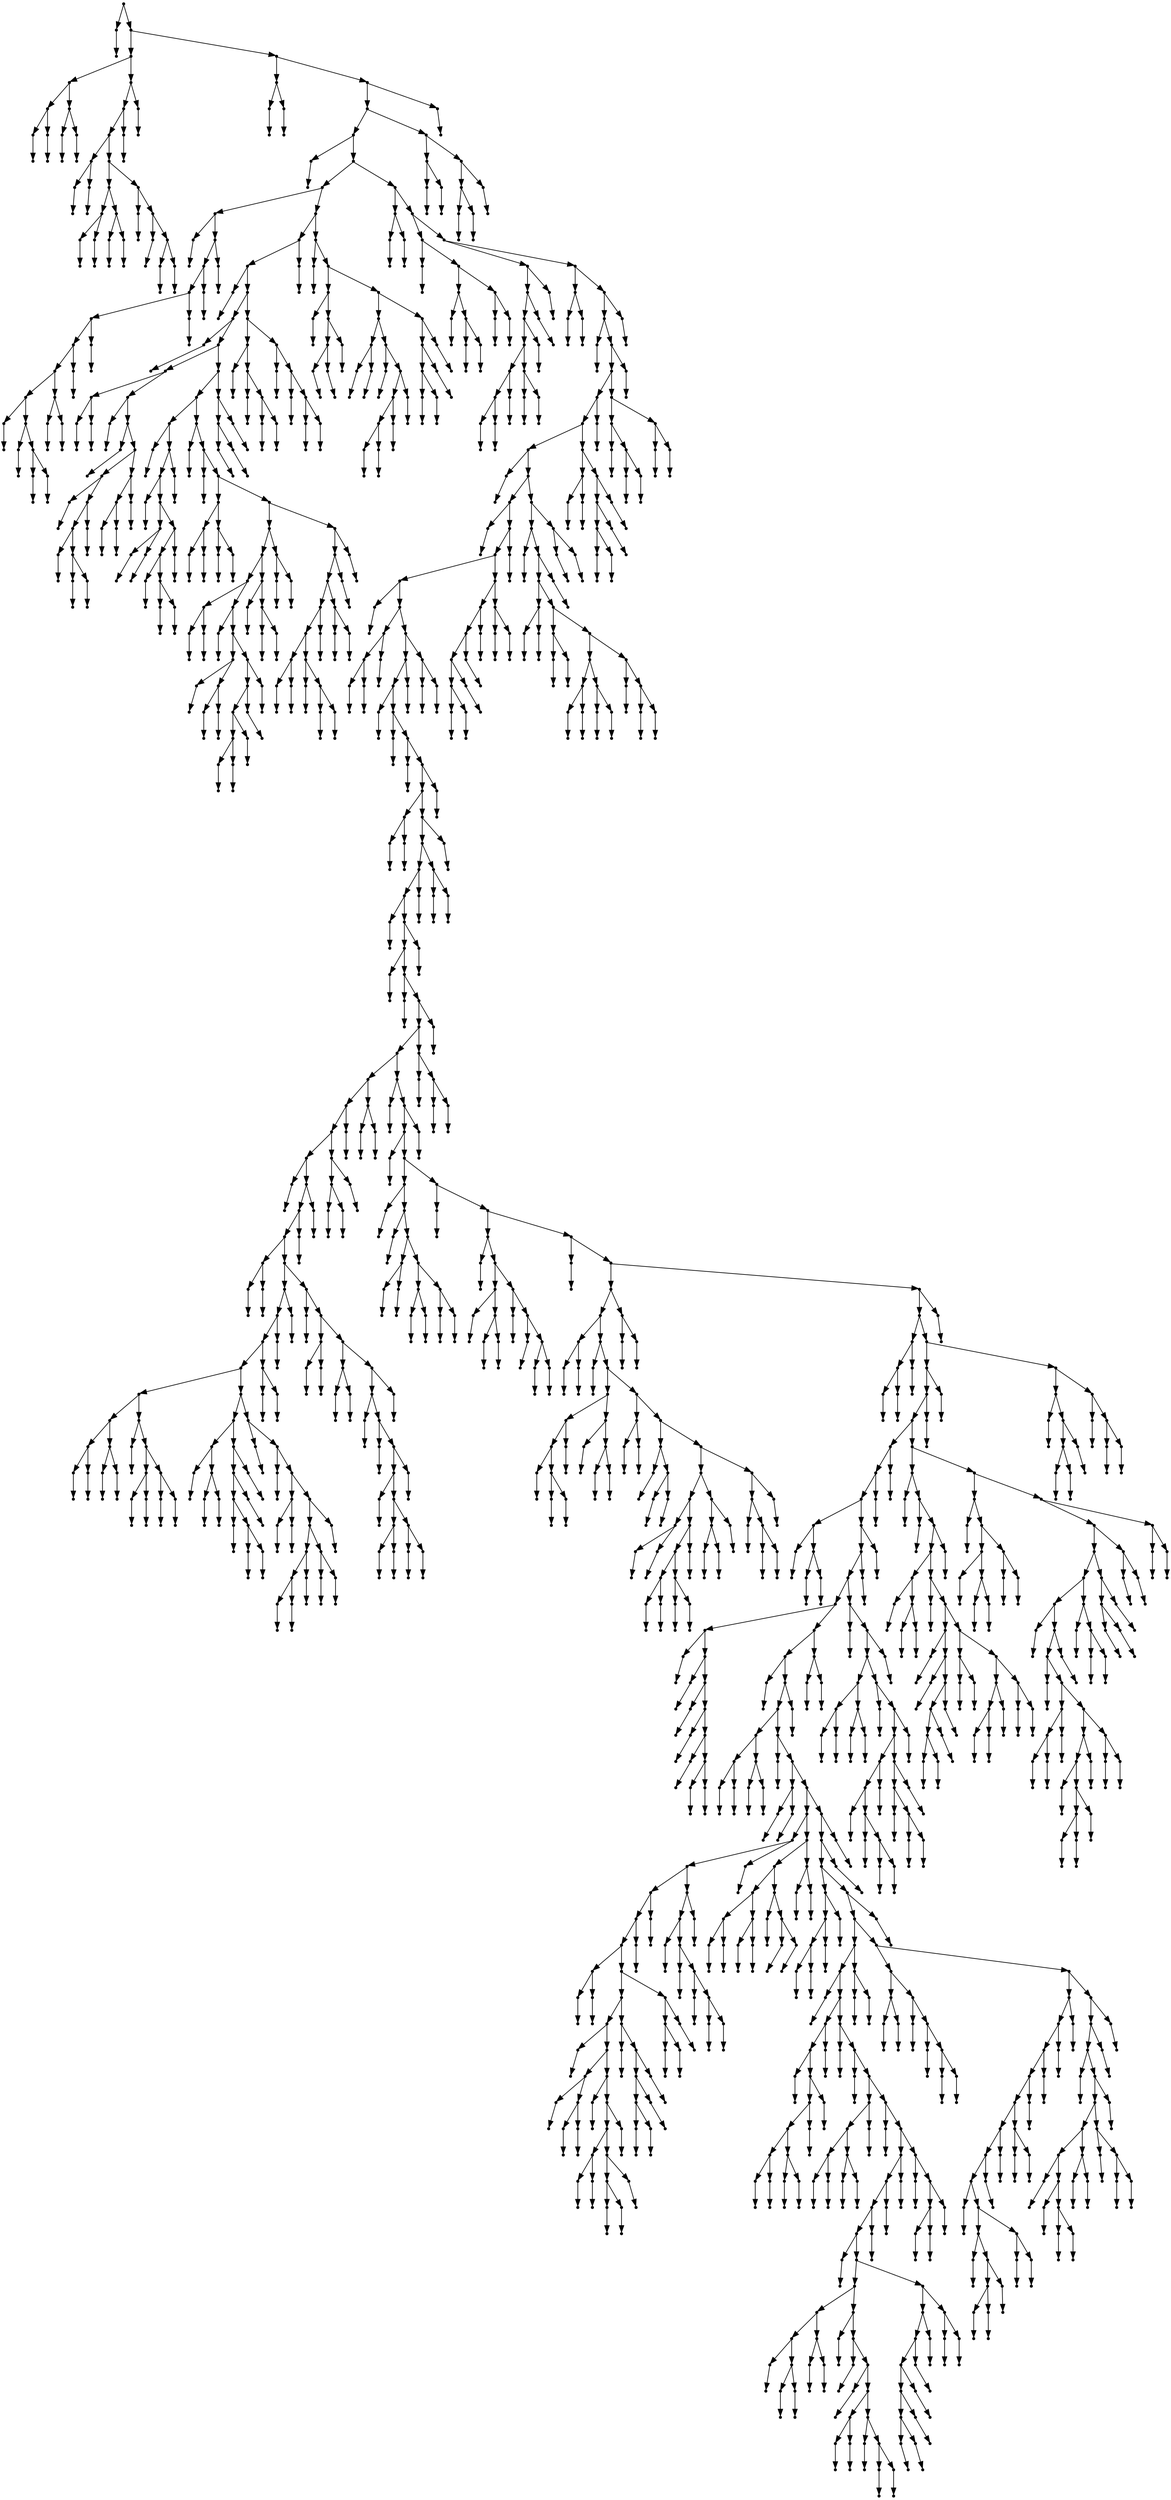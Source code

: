 digraph {
  1630 [shape=point];
  1 [shape=point];
  0 [shape=point];
  1629 [shape=point];
  48 [shape=point];
  12 [shape=point];
  6 [shape=point];
  3 [shape=point];
  2 [shape=point];
  5 [shape=point];
  4 [shape=point];
  11 [shape=point];
  8 [shape=point];
  7 [shape=point];
  10 [shape=point];
  9 [shape=point];
  47 [shape=point];
  44 [shape=point];
  41 [shape=point];
  17 [shape=point];
  14 [shape=point];
  13 [shape=point];
  16 [shape=point];
  15 [shape=point];
  40 [shape=point];
  28 [shape=point];
  22 [shape=point];
  19 [shape=point];
  18 [shape=point];
  21 [shape=point];
  20 [shape=point];
  27 [shape=point];
  24 [shape=point];
  23 [shape=point];
  26 [shape=point];
  25 [shape=point];
  39 [shape=point];
  30 [shape=point];
  29 [shape=point];
  38 [shape=point];
  32 [shape=point];
  31 [shape=point];
  37 [shape=point];
  34 [shape=point];
  33 [shape=point];
  36 [shape=point];
  35 [shape=point];
  43 [shape=point];
  42 [shape=point];
  46 [shape=point];
  45 [shape=point];
  1628 [shape=point];
  53 [shape=point];
  50 [shape=point];
  49 [shape=point];
  52 [shape=point];
  51 [shape=point];
  1627 [shape=point];
  1624 [shape=point];
  1609 [shape=point];
  55 [shape=point];
  54 [shape=point];
  1608 [shape=point];
  339 [shape=point];
  90 [shape=point];
  57 [shape=point];
  56 [shape=point];
  89 [shape=point];
  86 [shape=point];
  83 [shape=point];
  80 [shape=point];
  77 [shape=point];
  74 [shape=point];
  68 [shape=point];
  59 [shape=point];
  58 [shape=point];
  67 [shape=point];
  61 [shape=point];
  60 [shape=point];
  66 [shape=point];
  63 [shape=point];
  62 [shape=point];
  65 [shape=point];
  64 [shape=point];
  73 [shape=point];
  70 [shape=point];
  69 [shape=point];
  72 [shape=point];
  71 [shape=point];
  76 [shape=point];
  75 [shape=point];
  79 [shape=point];
  78 [shape=point];
  82 [shape=point];
  81 [shape=point];
  85 [shape=point];
  84 [shape=point];
  88 [shape=point];
  87 [shape=point];
  338 [shape=point];
  290 [shape=point];
  287 [shape=point];
  92 [shape=point];
  91 [shape=point];
  286 [shape=point];
  262 [shape=point];
  94 [shape=point];
  93 [shape=point];
  261 [shape=point];
  129 [shape=point];
  99 [shape=point];
  96 [shape=point];
  95 [shape=point];
  98 [shape=point];
  97 [shape=point];
  128 [shape=point];
  101 [shape=point];
  100 [shape=point];
  127 [shape=point];
  103 [shape=point];
  102 [shape=point];
  126 [shape=point];
  117 [shape=point];
  105 [shape=point];
  104 [shape=point];
  116 [shape=point];
  113 [shape=point];
  107 [shape=point];
  106 [shape=point];
  112 [shape=point];
  109 [shape=point];
  108 [shape=point];
  111 [shape=point];
  110 [shape=point];
  115 [shape=point];
  114 [shape=point];
  125 [shape=point];
  122 [shape=point];
  119 [shape=point];
  118 [shape=point];
  121 [shape=point];
  120 [shape=point];
  124 [shape=point];
  123 [shape=point];
  260 [shape=point];
  251 [shape=point];
  155 [shape=point];
  131 [shape=point];
  130 [shape=point];
  154 [shape=point];
  151 [shape=point];
  133 [shape=point];
  132 [shape=point];
  150 [shape=point];
  138 [shape=point];
  135 [shape=point];
  134 [shape=point];
  137 [shape=point];
  136 [shape=point];
  149 [shape=point];
  146 [shape=point];
  140 [shape=point];
  139 [shape=point];
  145 [shape=point];
  142 [shape=point];
  141 [shape=point];
  144 [shape=point];
  143 [shape=point];
  148 [shape=point];
  147 [shape=point];
  153 [shape=point];
  152 [shape=point];
  250 [shape=point];
  157 [shape=point];
  156 [shape=point];
  249 [shape=point];
  159 [shape=point];
  158 [shape=point];
  248 [shape=point];
  170 [shape=point];
  164 [shape=point];
  161 [shape=point];
  160 [shape=point];
  163 [shape=point];
  162 [shape=point];
  169 [shape=point];
  166 [shape=point];
  165 [shape=point];
  168 [shape=point];
  167 [shape=point];
  247 [shape=point];
  217 [shape=point];
  211 [shape=point];
  202 [shape=point];
  175 [shape=point];
  172 [shape=point];
  171 [shape=point];
  174 [shape=point];
  173 [shape=point];
  201 [shape=point];
  177 [shape=point];
  176 [shape=point];
  200 [shape=point];
  185 [shape=point];
  179 [shape=point];
  178 [shape=point];
  184 [shape=point];
  181 [shape=point];
  180 [shape=point];
  183 [shape=point];
  182 [shape=point];
  199 [shape=point];
  196 [shape=point];
  193 [shape=point];
  190 [shape=point];
  187 [shape=point];
  186 [shape=point];
  189 [shape=point];
  188 [shape=point];
  192 [shape=point];
  191 [shape=point];
  195 [shape=point];
  194 [shape=point];
  198 [shape=point];
  197 [shape=point];
  210 [shape=point];
  204 [shape=point];
  203 [shape=point];
  209 [shape=point];
  206 [shape=point];
  205 [shape=point];
  208 [shape=point];
  207 [shape=point];
  216 [shape=point];
  213 [shape=point];
  212 [shape=point];
  215 [shape=point];
  214 [shape=point];
  246 [shape=point];
  243 [shape=point];
  240 [shape=point];
  234 [shape=point];
  231 [shape=point];
  222 [shape=point];
  219 [shape=point];
  218 [shape=point];
  221 [shape=point];
  220 [shape=point];
  230 [shape=point];
  224 [shape=point];
  223 [shape=point];
  229 [shape=point];
  226 [shape=point];
  225 [shape=point];
  228 [shape=point];
  227 [shape=point];
  233 [shape=point];
  232 [shape=point];
  239 [shape=point];
  236 [shape=point];
  235 [shape=point];
  238 [shape=point];
  237 [shape=point];
  242 [shape=point];
  241 [shape=point];
  245 [shape=point];
  244 [shape=point];
  259 [shape=point];
  256 [shape=point];
  253 [shape=point];
  252 [shape=point];
  255 [shape=point];
  254 [shape=point];
  258 [shape=point];
  257 [shape=point];
  285 [shape=point];
  273 [shape=point];
  264 [shape=point];
  263 [shape=point];
  272 [shape=point];
  266 [shape=point];
  265 [shape=point];
  271 [shape=point];
  268 [shape=point];
  267 [shape=point];
  270 [shape=point];
  269 [shape=point];
  284 [shape=point];
  275 [shape=point];
  274 [shape=point];
  283 [shape=point];
  277 [shape=point];
  276 [shape=point];
  282 [shape=point];
  279 [shape=point];
  278 [shape=point];
  281 [shape=point];
  280 [shape=point];
  289 [shape=point];
  288 [shape=point];
  337 [shape=point];
  292 [shape=point];
  291 [shape=point];
  336 [shape=point];
  303 [shape=point];
  294 [shape=point];
  293 [shape=point];
  302 [shape=point];
  299 [shape=point];
  296 [shape=point];
  295 [shape=point];
  298 [shape=point];
  297 [shape=point];
  301 [shape=point];
  300 [shape=point];
  335 [shape=point];
  323 [shape=point];
  308 [shape=point];
  305 [shape=point];
  304 [shape=point];
  307 [shape=point];
  306 [shape=point];
  322 [shape=point];
  310 [shape=point];
  309 [shape=point];
  321 [shape=point];
  318 [shape=point];
  315 [shape=point];
  312 [shape=point];
  311 [shape=point];
  314 [shape=point];
  313 [shape=point];
  317 [shape=point];
  316 [shape=point];
  320 [shape=point];
  319 [shape=point];
  334 [shape=point];
  331 [shape=point];
  328 [shape=point];
  325 [shape=point];
  324 [shape=point];
  327 [shape=point];
  326 [shape=point];
  330 [shape=point];
  329 [shape=point];
  333 [shape=point];
  332 [shape=point];
  1607 [shape=point];
  344 [shape=point];
  341 [shape=point];
  340 [shape=point];
  343 [shape=point];
  342 [shape=point];
  1606 [shape=point];
  361 [shape=point];
  346 [shape=point];
  345 [shape=point];
  360 [shape=point];
  354 [shape=point];
  348 [shape=point];
  347 [shape=point];
  353 [shape=point];
  350 [shape=point];
  349 [shape=point];
  352 [shape=point];
  351 [shape=point];
  359 [shape=point];
  356 [shape=point];
  355 [shape=point];
  358 [shape=point];
  357 [shape=point];
  1605 [shape=point];
  384 [shape=point];
  381 [shape=point];
  378 [shape=point];
  375 [shape=point];
  369 [shape=point];
  366 [shape=point];
  363 [shape=point];
  362 [shape=point];
  365 [shape=point];
  364 [shape=point];
  368 [shape=point];
  367 [shape=point];
  374 [shape=point];
  371 [shape=point];
  370 [shape=point];
  373 [shape=point];
  372 [shape=point];
  377 [shape=point];
  376 [shape=point];
  380 [shape=point];
  379 [shape=point];
  383 [shape=point];
  382 [shape=point];
  1604 [shape=point];
  389 [shape=point];
  386 [shape=point];
  385 [shape=point];
  388 [shape=point];
  387 [shape=point];
  1603 [shape=point];
  1600 [shape=point];
  391 [shape=point];
  390 [shape=point];
  1599 [shape=point];
  1596 [shape=point];
  1581 [shape=point];
  1578 [shape=point];
  1560 [shape=point];
  393 [shape=point];
  392 [shape=point];
  1559 [shape=point];
  1514 [shape=point];
  395 [shape=point];
  394 [shape=point];
  1513 [shape=point];
  1510 [shape=point];
  1489 [shape=point];
  397 [shape=point];
  396 [shape=point];
  1488 [shape=point];
  405 [shape=point];
  402 [shape=point];
  399 [shape=point];
  398 [shape=point];
  401 [shape=point];
  400 [shape=point];
  404 [shape=point];
  403 [shape=point];
  1487 [shape=point];
  1481 [shape=point];
  1478 [shape=point];
  407 [shape=point];
  406 [shape=point];
  1477 [shape=point];
  409 [shape=point];
  408 [shape=point];
  1476 [shape=point];
  411 [shape=point];
  410 [shape=point];
  1475 [shape=point];
  1472 [shape=point];
  416 [shape=point];
  413 [shape=point];
  412 [shape=point];
  415 [shape=point];
  414 [shape=point];
  1471 [shape=point];
  1468 [shape=point];
  1462 [shape=point];
  1459 [shape=point];
  418 [shape=point];
  417 [shape=point];
  1458 [shape=point];
  1455 [shape=point];
  420 [shape=point];
  419 [shape=point];
  1454 [shape=point];
  422 [shape=point];
  421 [shape=point];
  1453 [shape=point];
  1450 [shape=point];
  1441 [shape=point];
  589 [shape=point];
  583 [shape=point];
  580 [shape=point];
  571 [shape=point];
  424 [shape=point];
  423 [shape=point];
  570 [shape=point];
  567 [shape=point];
  564 [shape=point];
  429 [shape=point];
  426 [shape=point];
  425 [shape=point];
  428 [shape=point];
  427 [shape=point];
  563 [shape=point];
  521 [shape=point];
  518 [shape=point];
  515 [shape=point];
  509 [shape=point];
  455 [shape=point];
  440 [shape=point];
  434 [shape=point];
  431 [shape=point];
  430 [shape=point];
  433 [shape=point];
  432 [shape=point];
  439 [shape=point];
  436 [shape=point];
  435 [shape=point];
  438 [shape=point];
  437 [shape=point];
  454 [shape=point];
  442 [shape=point];
  441 [shape=point];
  453 [shape=point];
  447 [shape=point];
  444 [shape=point];
  443 [shape=point];
  446 [shape=point];
  445 [shape=point];
  452 [shape=point];
  449 [shape=point];
  448 [shape=point];
  451 [shape=point];
  450 [shape=point];
  508 [shape=point];
  478 [shape=point];
  463 [shape=point];
  457 [shape=point];
  456 [shape=point];
  462 [shape=point];
  459 [shape=point];
  458 [shape=point];
  461 [shape=point];
  460 [shape=point];
  477 [shape=point];
  474 [shape=point];
  471 [shape=point];
  465 [shape=point];
  464 [shape=point];
  470 [shape=point];
  467 [shape=point];
  466 [shape=point];
  469 [shape=point];
  468 [shape=point];
  473 [shape=point];
  472 [shape=point];
  476 [shape=point];
  475 [shape=point];
  507 [shape=point];
  480 [shape=point];
  479 [shape=point];
  506 [shape=point];
  482 [shape=point];
  481 [shape=point];
  505 [shape=point];
  487 [shape=point];
  484 [shape=point];
  483 [shape=point];
  486 [shape=point];
  485 [shape=point];
  504 [shape=point];
  501 [shape=point];
  495 [shape=point];
  492 [shape=point];
  489 [shape=point];
  488 [shape=point];
  491 [shape=point];
  490 [shape=point];
  494 [shape=point];
  493 [shape=point];
  500 [shape=point];
  497 [shape=point];
  496 [shape=point];
  499 [shape=point];
  498 [shape=point];
  503 [shape=point];
  502 [shape=point];
  514 [shape=point];
  511 [shape=point];
  510 [shape=point];
  513 [shape=point];
  512 [shape=point];
  517 [shape=point];
  516 [shape=point];
  520 [shape=point];
  519 [shape=point];
  562 [shape=point];
  523 [shape=point];
  522 [shape=point];
  561 [shape=point];
  528 [shape=point];
  525 [shape=point];
  524 [shape=point];
  527 [shape=point];
  526 [shape=point];
  560 [shape=point];
  533 [shape=point];
  530 [shape=point];
  529 [shape=point];
  532 [shape=point];
  531 [shape=point];
  559 [shape=point];
  556 [shape=point];
  535 [shape=point];
  534 [shape=point];
  555 [shape=point];
  537 [shape=point];
  536 [shape=point];
  554 [shape=point];
  551 [shape=point];
  539 [shape=point];
  538 [shape=point];
  550 [shape=point];
  544 [shape=point];
  541 [shape=point];
  540 [shape=point];
  543 [shape=point];
  542 [shape=point];
  549 [shape=point];
  546 [shape=point];
  545 [shape=point];
  548 [shape=point];
  547 [shape=point];
  553 [shape=point];
  552 [shape=point];
  558 [shape=point];
  557 [shape=point];
  566 [shape=point];
  565 [shape=point];
  569 [shape=point];
  568 [shape=point];
  579 [shape=point];
  576 [shape=point];
  573 [shape=point];
  572 [shape=point];
  575 [shape=point];
  574 [shape=point];
  578 [shape=point];
  577 [shape=point];
  582 [shape=point];
  581 [shape=point];
  588 [shape=point];
  585 [shape=point];
  584 [shape=point];
  587 [shape=point];
  586 [shape=point];
  1440 [shape=point];
  591 [shape=point];
  590 [shape=point];
  1439 [shape=point];
  1436 [shape=point];
  593 [shape=point];
  592 [shape=point];
  1435 [shape=point];
  616 [shape=point];
  595 [shape=point];
  594 [shape=point];
  615 [shape=point];
  597 [shape=point];
  596 [shape=point];
  614 [shape=point];
  602 [shape=point];
  599 [shape=point];
  598 [shape=point];
  601 [shape=point];
  600 [shape=point];
  613 [shape=point];
  607 [shape=point];
  604 [shape=point];
  603 [shape=point];
  606 [shape=point];
  605 [shape=point];
  612 [shape=point];
  609 [shape=point];
  608 [shape=point];
  611 [shape=point];
  610 [shape=point];
  1434 [shape=point];
  618 [shape=point];
  617 [shape=point];
  1433 [shape=point];
  641 [shape=point];
  620 [shape=point];
  619 [shape=point];
  640 [shape=point];
  628 [shape=point];
  622 [shape=point];
  621 [shape=point];
  627 [shape=point];
  624 [shape=point];
  623 [shape=point];
  626 [shape=point];
  625 [shape=point];
  639 [shape=point];
  630 [shape=point];
  629 [shape=point];
  638 [shape=point];
  632 [shape=point];
  631 [shape=point];
  637 [shape=point];
  634 [shape=point];
  633 [shape=point];
  636 [shape=point];
  635 [shape=point];
  1432 [shape=point];
  643 [shape=point];
  642 [shape=point];
  1431 [shape=point];
  735 [shape=point];
  729 [shape=point];
  648 [shape=point];
  645 [shape=point];
  644 [shape=point];
  647 [shape=point];
  646 [shape=point];
  728 [shape=point];
  650 [shape=point];
  649 [shape=point];
  727 [shape=point];
  670 [shape=point];
  661 [shape=point];
  658 [shape=point];
  652 [shape=point];
  651 [shape=point];
  657 [shape=point];
  654 [shape=point];
  653 [shape=point];
  656 [shape=point];
  655 [shape=point];
  660 [shape=point];
  659 [shape=point];
  669 [shape=point];
  663 [shape=point];
  662 [shape=point];
  668 [shape=point];
  665 [shape=point];
  664 [shape=point];
  667 [shape=point];
  666 [shape=point];
  726 [shape=point];
  675 [shape=point];
  672 [shape=point];
  671 [shape=point];
  674 [shape=point];
  673 [shape=point];
  725 [shape=point];
  683 [shape=point];
  677 [shape=point];
  676 [shape=point];
  682 [shape=point];
  679 [shape=point];
  678 [shape=point];
  681 [shape=point];
  680 [shape=point];
  724 [shape=point];
  712 [shape=point];
  703 [shape=point];
  688 [shape=point];
  685 [shape=point];
  684 [shape=point];
  687 [shape=point];
  686 [shape=point];
  702 [shape=point];
  699 [shape=point];
  693 [shape=point];
  690 [shape=point];
  689 [shape=point];
  692 [shape=point];
  691 [shape=point];
  698 [shape=point];
  695 [shape=point];
  694 [shape=point];
  697 [shape=point];
  696 [shape=point];
  701 [shape=point];
  700 [shape=point];
  711 [shape=point];
  708 [shape=point];
  705 [shape=point];
  704 [shape=point];
  707 [shape=point];
  706 [shape=point];
  710 [shape=point];
  709 [shape=point];
  723 [shape=point];
  720 [shape=point];
  714 [shape=point];
  713 [shape=point];
  719 [shape=point];
  716 [shape=point];
  715 [shape=point];
  718 [shape=point];
  717 [shape=point];
  722 [shape=point];
  721 [shape=point];
  734 [shape=point];
  731 [shape=point];
  730 [shape=point];
  733 [shape=point];
  732 [shape=point];
  1430 [shape=point];
  1427 [shape=point];
  743 [shape=point];
  740 [shape=point];
  737 [shape=point];
  736 [shape=point];
  739 [shape=point];
  738 [shape=point];
  742 [shape=point];
  741 [shape=point];
  1426 [shape=point];
  1405 [shape=point];
  1402 [shape=point];
  1399 [shape=point];
  1252 [shape=point];
  1249 [shape=point];
  1246 [shape=point];
  751 [shape=point];
  745 [shape=point];
  744 [shape=point];
  750 [shape=point];
  747 [shape=point];
  746 [shape=point];
  749 [shape=point];
  748 [shape=point];
  1245 [shape=point];
  1242 [shape=point];
  1239 [shape=point];
  1188 [shape=point];
  771 [shape=point];
  753 [shape=point];
  752 [shape=point];
  770 [shape=point];
  755 [shape=point];
  754 [shape=point];
  769 [shape=point];
  757 [shape=point];
  756 [shape=point];
  768 [shape=point];
  759 [shape=point];
  758 [shape=point];
  767 [shape=point];
  761 [shape=point];
  760 [shape=point];
  766 [shape=point];
  763 [shape=point];
  762 [shape=point];
  765 [shape=point];
  764 [shape=point];
  1187 [shape=point];
  1181 [shape=point];
  773 [shape=point];
  772 [shape=point];
  1180 [shape=point];
  1177 [shape=point];
  784 [shape=point];
  778 [shape=point];
  775 [shape=point];
  774 [shape=point];
  777 [shape=point];
  776 [shape=point];
  783 [shape=point];
  780 [shape=point];
  779 [shape=point];
  782 [shape=point];
  781 [shape=point];
  1176 [shape=point];
  786 [shape=point];
  785 [shape=point];
  1175 [shape=point];
  791 [shape=point];
  788 [shape=point];
  787 [shape=point];
  790 [shape=point];
  789 [shape=point];
  1174 [shape=point];
  907 [shape=point];
  880 [shape=point];
  877 [shape=point];
  859 [shape=point];
  856 [shape=point];
  853 [shape=point];
  796 [shape=point];
  793 [shape=point];
  792 [shape=point];
  795 [shape=point];
  794 [shape=point];
  852 [shape=point];
  843 [shape=point];
  828 [shape=point];
  798 [shape=point];
  797 [shape=point];
  827 [shape=point];
  806 [shape=point];
  800 [shape=point];
  799 [shape=point];
  805 [shape=point];
  802 [shape=point];
  801 [shape=point];
  804 [shape=point];
  803 [shape=point];
  826 [shape=point];
  808 [shape=point];
  807 [shape=point];
  825 [shape=point];
  822 [shape=point];
  813 [shape=point];
  810 [shape=point];
  809 [shape=point];
  812 [shape=point];
  811 [shape=point];
  821 [shape=point];
  818 [shape=point];
  815 [shape=point];
  814 [shape=point];
  817 [shape=point];
  816 [shape=point];
  820 [shape=point];
  819 [shape=point];
  824 [shape=point];
  823 [shape=point];
  842 [shape=point];
  830 [shape=point];
  829 [shape=point];
  841 [shape=point];
  838 [shape=point];
  835 [shape=point];
  832 [shape=point];
  831 [shape=point];
  834 [shape=point];
  833 [shape=point];
  837 [shape=point];
  836 [shape=point];
  840 [shape=point];
  839 [shape=point];
  851 [shape=point];
  848 [shape=point];
  845 [shape=point];
  844 [shape=point];
  847 [shape=point];
  846 [shape=point];
  850 [shape=point];
  849 [shape=point];
  855 [shape=point];
  854 [shape=point];
  858 [shape=point];
  857 [shape=point];
  876 [shape=point];
  873 [shape=point];
  861 [shape=point];
  860 [shape=point];
  872 [shape=point];
  863 [shape=point];
  862 [shape=point];
  871 [shape=point];
  865 [shape=point];
  864 [shape=point];
  870 [shape=point];
  867 [shape=point];
  866 [shape=point];
  869 [shape=point];
  868 [shape=point];
  875 [shape=point];
  874 [shape=point];
  879 [shape=point];
  878 [shape=point];
  906 [shape=point];
  900 [shape=point];
  891 [shape=point];
  885 [shape=point];
  882 [shape=point];
  881 [shape=point];
  884 [shape=point];
  883 [shape=point];
  890 [shape=point];
  887 [shape=point];
  886 [shape=point];
  889 [shape=point];
  888 [shape=point];
  899 [shape=point];
  893 [shape=point];
  892 [shape=point];
  898 [shape=point];
  895 [shape=point];
  894 [shape=point];
  897 [shape=point];
  896 [shape=point];
  905 [shape=point];
  902 [shape=point];
  901 [shape=point];
  904 [shape=point];
  903 [shape=point];
  1173 [shape=point];
  1170 [shape=point];
  1167 [shape=point];
  918 [shape=point];
  915 [shape=point];
  912 [shape=point];
  909 [shape=point];
  908 [shape=point];
  911 [shape=point];
  910 [shape=point];
  914 [shape=point];
  913 [shape=point];
  917 [shape=point];
  916 [shape=point];
  1166 [shape=point];
  1163 [shape=point];
  1061 [shape=point];
  1055 [shape=point];
  920 [shape=point];
  919 [shape=point];
  1054 [shape=point];
  943 [shape=point];
  940 [shape=point];
  922 [shape=point];
  921 [shape=point];
  939 [shape=point];
  936 [shape=point];
  933 [shape=point];
  927 [shape=point];
  924 [shape=point];
  923 [shape=point];
  926 [shape=point];
  925 [shape=point];
  932 [shape=point];
  929 [shape=point];
  928 [shape=point];
  931 [shape=point];
  930 [shape=point];
  935 [shape=point];
  934 [shape=point];
  938 [shape=point];
  937 [shape=point];
  942 [shape=point];
  941 [shape=point];
  1053 [shape=point];
  945 [shape=point];
  944 [shape=point];
  1052 [shape=point];
  947 [shape=point];
  946 [shape=point];
  1051 [shape=point];
  961 [shape=point];
  958 [shape=point];
  952 [shape=point];
  949 [shape=point];
  948 [shape=point];
  951 [shape=point];
  950 [shape=point];
  957 [shape=point];
  954 [shape=point];
  953 [shape=point];
  956 [shape=point];
  955 [shape=point];
  960 [shape=point];
  959 [shape=point];
  1050 [shape=point];
  963 [shape=point];
  962 [shape=point];
  1049 [shape=point];
  1037 [shape=point];
  1034 [shape=point];
  1031 [shape=point];
  1028 [shape=point];
  965 [shape=point];
  964 [shape=point];
  1027 [shape=point];
  1003 [shape=point];
  979 [shape=point];
  973 [shape=point];
  967 [shape=point];
  966 [shape=point];
  972 [shape=point];
  969 [shape=point];
  968 [shape=point];
  971 [shape=point];
  970 [shape=point];
  978 [shape=point];
  975 [shape=point];
  974 [shape=point];
  977 [shape=point];
  976 [shape=point];
  1002 [shape=point];
  981 [shape=point];
  980 [shape=point];
  1001 [shape=point];
  983 [shape=point];
  982 [shape=point];
  1000 [shape=point];
  985 [shape=point];
  984 [shape=point];
  999 [shape=point];
  990 [shape=point];
  987 [shape=point];
  986 [shape=point];
  989 [shape=point];
  988 [shape=point];
  998 [shape=point];
  992 [shape=point];
  991 [shape=point];
  997 [shape=point];
  994 [shape=point];
  993 [shape=point];
  996 [shape=point];
  995 [shape=point];
  1026 [shape=point];
  1020 [shape=point];
  1017 [shape=point];
  1014 [shape=point];
  1011 [shape=point];
  1008 [shape=point];
  1005 [shape=point];
  1004 [shape=point];
  1007 [shape=point];
  1006 [shape=point];
  1010 [shape=point];
  1009 [shape=point];
  1013 [shape=point];
  1012 [shape=point];
  1016 [shape=point];
  1015 [shape=point];
  1019 [shape=point];
  1018 [shape=point];
  1025 [shape=point];
  1022 [shape=point];
  1021 [shape=point];
  1024 [shape=point];
  1023 [shape=point];
  1030 [shape=point];
  1029 [shape=point];
  1033 [shape=point];
  1032 [shape=point];
  1036 [shape=point];
  1035 [shape=point];
  1048 [shape=point];
  1039 [shape=point];
  1038 [shape=point];
  1047 [shape=point];
  1044 [shape=point];
  1041 [shape=point];
  1040 [shape=point];
  1043 [shape=point];
  1042 [shape=point];
  1046 [shape=point];
  1045 [shape=point];
  1060 [shape=point];
  1057 [shape=point];
  1056 [shape=point];
  1059 [shape=point];
  1058 [shape=point];
  1162 [shape=point];
  1078 [shape=point];
  1066 [shape=point];
  1063 [shape=point];
  1062 [shape=point];
  1065 [shape=point];
  1064 [shape=point];
  1077 [shape=point];
  1068 [shape=point];
  1067 [shape=point];
  1076 [shape=point];
  1070 [shape=point];
  1069 [shape=point];
  1075 [shape=point];
  1072 [shape=point];
  1071 [shape=point];
  1074 [shape=point];
  1073 [shape=point];
  1161 [shape=point];
  1122 [shape=point];
  1119 [shape=point];
  1116 [shape=point];
  1113 [shape=point];
  1110 [shape=point];
  1104 [shape=point];
  1101 [shape=point];
  1098 [shape=point];
  1080 [shape=point];
  1079 [shape=point];
  1097 [shape=point];
  1091 [shape=point];
  1082 [shape=point];
  1081 [shape=point];
  1090 [shape=point];
  1087 [shape=point];
  1084 [shape=point];
  1083 [shape=point];
  1086 [shape=point];
  1085 [shape=point];
  1089 [shape=point];
  1088 [shape=point];
  1096 [shape=point];
  1093 [shape=point];
  1092 [shape=point];
  1095 [shape=point];
  1094 [shape=point];
  1100 [shape=point];
  1099 [shape=point];
  1103 [shape=point];
  1102 [shape=point];
  1109 [shape=point];
  1106 [shape=point];
  1105 [shape=point];
  1108 [shape=point];
  1107 [shape=point];
  1112 [shape=point];
  1111 [shape=point];
  1115 [shape=point];
  1114 [shape=point];
  1118 [shape=point];
  1117 [shape=point];
  1121 [shape=point];
  1120 [shape=point];
  1160 [shape=point];
  1157 [shape=point];
  1154 [shape=point];
  1124 [shape=point];
  1123 [shape=point];
  1153 [shape=point];
  1150 [shape=point];
  1141 [shape=point];
  1135 [shape=point];
  1126 [shape=point];
  1125 [shape=point];
  1134 [shape=point];
  1128 [shape=point];
  1127 [shape=point];
  1133 [shape=point];
  1130 [shape=point];
  1129 [shape=point];
  1132 [shape=point];
  1131 [shape=point];
  1140 [shape=point];
  1137 [shape=point];
  1136 [shape=point];
  1139 [shape=point];
  1138 [shape=point];
  1149 [shape=point];
  1143 [shape=point];
  1142 [shape=point];
  1148 [shape=point];
  1145 [shape=point];
  1144 [shape=point];
  1147 [shape=point];
  1146 [shape=point];
  1152 [shape=point];
  1151 [shape=point];
  1156 [shape=point];
  1155 [shape=point];
  1159 [shape=point];
  1158 [shape=point];
  1165 [shape=point];
  1164 [shape=point];
  1169 [shape=point];
  1168 [shape=point];
  1172 [shape=point];
  1171 [shape=point];
  1179 [shape=point];
  1178 [shape=point];
  1186 [shape=point];
  1183 [shape=point];
  1182 [shape=point];
  1185 [shape=point];
  1184 [shape=point];
  1238 [shape=point];
  1190 [shape=point];
  1189 [shape=point];
  1237 [shape=point];
  1234 [shape=point];
  1201 [shape=point];
  1195 [shape=point];
  1192 [shape=point];
  1191 [shape=point];
  1194 [shape=point];
  1193 [shape=point];
  1200 [shape=point];
  1197 [shape=point];
  1196 [shape=point];
  1199 [shape=point];
  1198 [shape=point];
  1233 [shape=point];
  1203 [shape=point];
  1202 [shape=point];
  1232 [shape=point];
  1229 [shape=point];
  1217 [shape=point];
  1214 [shape=point];
  1205 [shape=point];
  1204 [shape=point];
  1213 [shape=point];
  1207 [shape=point];
  1206 [shape=point];
  1212 [shape=point];
  1209 [shape=point];
  1208 [shape=point];
  1211 [shape=point];
  1210 [shape=point];
  1216 [shape=point];
  1215 [shape=point];
  1228 [shape=point];
  1225 [shape=point];
  1219 [shape=point];
  1218 [shape=point];
  1224 [shape=point];
  1221 [shape=point];
  1220 [shape=point];
  1223 [shape=point];
  1222 [shape=point];
  1227 [shape=point];
  1226 [shape=point];
  1231 [shape=point];
  1230 [shape=point];
  1236 [shape=point];
  1235 [shape=point];
  1241 [shape=point];
  1240 [shape=point];
  1244 [shape=point];
  1243 [shape=point];
  1248 [shape=point];
  1247 [shape=point];
  1251 [shape=point];
  1250 [shape=point];
  1398 [shape=point];
  1311 [shape=point];
  1254 [shape=point];
  1253 [shape=point];
  1310 [shape=point];
  1256 [shape=point];
  1255 [shape=point];
  1309 [shape=point];
  1306 [shape=point];
  1264 [shape=point];
  1258 [shape=point];
  1257 [shape=point];
  1263 [shape=point];
  1260 [shape=point];
  1259 [shape=point];
  1262 [shape=point];
  1261 [shape=point];
  1305 [shape=point];
  1266 [shape=point];
  1265 [shape=point];
  1304 [shape=point];
  1283 [shape=point];
  1268 [shape=point];
  1267 [shape=point];
  1282 [shape=point];
  1270 [shape=point];
  1269 [shape=point];
  1281 [shape=point];
  1278 [shape=point];
  1275 [shape=point];
  1272 [shape=point];
  1271 [shape=point];
  1274 [shape=point];
  1273 [shape=point];
  1277 [shape=point];
  1276 [shape=point];
  1280 [shape=point];
  1279 [shape=point];
  1303 [shape=point];
  1288 [shape=point];
  1285 [shape=point];
  1284 [shape=point];
  1287 [shape=point];
  1286 [shape=point];
  1302 [shape=point];
  1296 [shape=point];
  1293 [shape=point];
  1290 [shape=point];
  1289 [shape=point];
  1292 [shape=point];
  1291 [shape=point];
  1295 [shape=point];
  1294 [shape=point];
  1301 [shape=point];
  1298 [shape=point];
  1297 [shape=point];
  1300 [shape=point];
  1299 [shape=point];
  1308 [shape=point];
  1307 [shape=point];
  1397 [shape=point];
  1328 [shape=point];
  1313 [shape=point];
  1312 [shape=point];
  1327 [shape=point];
  1321 [shape=point];
  1315 [shape=point];
  1314 [shape=point];
  1320 [shape=point];
  1317 [shape=point];
  1316 [shape=point];
  1319 [shape=point];
  1318 [shape=point];
  1326 [shape=point];
  1323 [shape=point];
  1322 [shape=point];
  1325 [shape=point];
  1324 [shape=point];
  1396 [shape=point];
  1390 [shape=point];
  1384 [shape=point];
  1375 [shape=point];
  1366 [shape=point];
  1330 [shape=point];
  1329 [shape=point];
  1365 [shape=point];
  1362 [shape=point];
  1332 [shape=point];
  1331 [shape=point];
  1361 [shape=point];
  1340 [shape=point];
  1337 [shape=point];
  1334 [shape=point];
  1333 [shape=point];
  1336 [shape=point];
  1335 [shape=point];
  1339 [shape=point];
  1338 [shape=point];
  1360 [shape=point];
  1354 [shape=point];
  1351 [shape=point];
  1342 [shape=point];
  1341 [shape=point];
  1350 [shape=point];
  1347 [shape=point];
  1344 [shape=point];
  1343 [shape=point];
  1346 [shape=point];
  1345 [shape=point];
  1349 [shape=point];
  1348 [shape=point];
  1353 [shape=point];
  1352 [shape=point];
  1359 [shape=point];
  1356 [shape=point];
  1355 [shape=point];
  1358 [shape=point];
  1357 [shape=point];
  1364 [shape=point];
  1363 [shape=point];
  1374 [shape=point];
  1368 [shape=point];
  1367 [shape=point];
  1373 [shape=point];
  1370 [shape=point];
  1369 [shape=point];
  1372 [shape=point];
  1371 [shape=point];
  1383 [shape=point];
  1380 [shape=point];
  1377 [shape=point];
  1376 [shape=point];
  1379 [shape=point];
  1378 [shape=point];
  1382 [shape=point];
  1381 [shape=point];
  1389 [shape=point];
  1386 [shape=point];
  1385 [shape=point];
  1388 [shape=point];
  1387 [shape=point];
  1395 [shape=point];
  1392 [shape=point];
  1391 [shape=point];
  1394 [shape=point];
  1393 [shape=point];
  1401 [shape=point];
  1400 [shape=point];
  1404 [shape=point];
  1403 [shape=point];
  1425 [shape=point];
  1416 [shape=point];
  1407 [shape=point];
  1406 [shape=point];
  1415 [shape=point];
  1412 [shape=point];
  1409 [shape=point];
  1408 [shape=point];
  1411 [shape=point];
  1410 [shape=point];
  1414 [shape=point];
  1413 [shape=point];
  1424 [shape=point];
  1418 [shape=point];
  1417 [shape=point];
  1423 [shape=point];
  1420 [shape=point];
  1419 [shape=point];
  1422 [shape=point];
  1421 [shape=point];
  1429 [shape=point];
  1428 [shape=point];
  1438 [shape=point];
  1437 [shape=point];
  1449 [shape=point];
  1443 [shape=point];
  1442 [shape=point];
  1448 [shape=point];
  1445 [shape=point];
  1444 [shape=point];
  1447 [shape=point];
  1446 [shape=point];
  1452 [shape=point];
  1451 [shape=point];
  1457 [shape=point];
  1456 [shape=point];
  1461 [shape=point];
  1460 [shape=point];
  1467 [shape=point];
  1464 [shape=point];
  1463 [shape=point];
  1466 [shape=point];
  1465 [shape=point];
  1470 [shape=point];
  1469 [shape=point];
  1474 [shape=point];
  1473 [shape=point];
  1480 [shape=point];
  1479 [shape=point];
  1486 [shape=point];
  1483 [shape=point];
  1482 [shape=point];
  1485 [shape=point];
  1484 [shape=point];
  1509 [shape=point];
  1503 [shape=point];
  1500 [shape=point];
  1497 [shape=point];
  1494 [shape=point];
  1491 [shape=point];
  1490 [shape=point];
  1493 [shape=point];
  1492 [shape=point];
  1496 [shape=point];
  1495 [shape=point];
  1499 [shape=point];
  1498 [shape=point];
  1502 [shape=point];
  1501 [shape=point];
  1508 [shape=point];
  1505 [shape=point];
  1504 [shape=point];
  1507 [shape=point];
  1506 [shape=point];
  1512 [shape=point];
  1511 [shape=point];
  1558 [shape=point];
  1552 [shape=point];
  1516 [shape=point];
  1515 [shape=point];
  1551 [shape=point];
  1548 [shape=point];
  1521 [shape=point];
  1518 [shape=point];
  1517 [shape=point];
  1520 [shape=point];
  1519 [shape=point];
  1547 [shape=point];
  1526 [shape=point];
  1523 [shape=point];
  1522 [shape=point];
  1525 [shape=point];
  1524 [shape=point];
  1546 [shape=point];
  1537 [shape=point];
  1531 [shape=point];
  1528 [shape=point];
  1527 [shape=point];
  1530 [shape=point];
  1529 [shape=point];
  1536 [shape=point];
  1533 [shape=point];
  1532 [shape=point];
  1535 [shape=point];
  1534 [shape=point];
  1545 [shape=point];
  1539 [shape=point];
  1538 [shape=point];
  1544 [shape=point];
  1541 [shape=point];
  1540 [shape=point];
  1543 [shape=point];
  1542 [shape=point];
  1550 [shape=point];
  1549 [shape=point];
  1557 [shape=point];
  1554 [shape=point];
  1553 [shape=point];
  1556 [shape=point];
  1555 [shape=point];
  1577 [shape=point];
  1565 [shape=point];
  1562 [shape=point];
  1561 [shape=point];
  1564 [shape=point];
  1563 [shape=point];
  1576 [shape=point];
  1573 [shape=point];
  1570 [shape=point];
  1567 [shape=point];
  1566 [shape=point];
  1569 [shape=point];
  1568 [shape=point];
  1572 [shape=point];
  1571 [shape=point];
  1575 [shape=point];
  1574 [shape=point];
  1580 [shape=point];
  1579 [shape=point];
  1595 [shape=point];
  1589 [shape=point];
  1583 [shape=point];
  1582 [shape=point];
  1588 [shape=point];
  1585 [shape=point];
  1584 [shape=point];
  1587 [shape=point];
  1586 [shape=point];
  1594 [shape=point];
  1591 [shape=point];
  1590 [shape=point];
  1593 [shape=point];
  1592 [shape=point];
  1598 [shape=point];
  1597 [shape=point];
  1602 [shape=point];
  1601 [shape=point];
  1623 [shape=point];
  1614 [shape=point];
  1611 [shape=point];
  1610 [shape=point];
  1613 [shape=point];
  1612 [shape=point];
  1622 [shape=point];
  1619 [shape=point];
  1616 [shape=point];
  1615 [shape=point];
  1618 [shape=point];
  1617 [shape=point];
  1621 [shape=point];
  1620 [shape=point];
  1626 [shape=point];
  1625 [shape=point];
1630 -> 1;
1 -> 0;
1630 -> 1629;
1629 -> 48;
48 -> 12;
12 -> 6;
6 -> 3;
3 -> 2;
6 -> 5;
5 -> 4;
12 -> 11;
11 -> 8;
8 -> 7;
11 -> 10;
10 -> 9;
48 -> 47;
47 -> 44;
44 -> 41;
41 -> 17;
17 -> 14;
14 -> 13;
17 -> 16;
16 -> 15;
41 -> 40;
40 -> 28;
28 -> 22;
22 -> 19;
19 -> 18;
22 -> 21;
21 -> 20;
28 -> 27;
27 -> 24;
24 -> 23;
27 -> 26;
26 -> 25;
40 -> 39;
39 -> 30;
30 -> 29;
39 -> 38;
38 -> 32;
32 -> 31;
38 -> 37;
37 -> 34;
34 -> 33;
37 -> 36;
36 -> 35;
44 -> 43;
43 -> 42;
47 -> 46;
46 -> 45;
1629 -> 1628;
1628 -> 53;
53 -> 50;
50 -> 49;
53 -> 52;
52 -> 51;
1628 -> 1627;
1627 -> 1624;
1624 -> 1609;
1609 -> 55;
55 -> 54;
1609 -> 1608;
1608 -> 339;
339 -> 90;
90 -> 57;
57 -> 56;
90 -> 89;
89 -> 86;
86 -> 83;
83 -> 80;
80 -> 77;
77 -> 74;
74 -> 68;
68 -> 59;
59 -> 58;
68 -> 67;
67 -> 61;
61 -> 60;
67 -> 66;
66 -> 63;
63 -> 62;
66 -> 65;
65 -> 64;
74 -> 73;
73 -> 70;
70 -> 69;
73 -> 72;
72 -> 71;
77 -> 76;
76 -> 75;
80 -> 79;
79 -> 78;
83 -> 82;
82 -> 81;
86 -> 85;
85 -> 84;
89 -> 88;
88 -> 87;
339 -> 338;
338 -> 290;
290 -> 287;
287 -> 92;
92 -> 91;
287 -> 286;
286 -> 262;
262 -> 94;
94 -> 93;
262 -> 261;
261 -> 129;
129 -> 99;
99 -> 96;
96 -> 95;
99 -> 98;
98 -> 97;
129 -> 128;
128 -> 101;
101 -> 100;
128 -> 127;
127 -> 103;
103 -> 102;
127 -> 126;
126 -> 117;
117 -> 105;
105 -> 104;
117 -> 116;
116 -> 113;
113 -> 107;
107 -> 106;
113 -> 112;
112 -> 109;
109 -> 108;
112 -> 111;
111 -> 110;
116 -> 115;
115 -> 114;
126 -> 125;
125 -> 122;
122 -> 119;
119 -> 118;
122 -> 121;
121 -> 120;
125 -> 124;
124 -> 123;
261 -> 260;
260 -> 251;
251 -> 155;
155 -> 131;
131 -> 130;
155 -> 154;
154 -> 151;
151 -> 133;
133 -> 132;
151 -> 150;
150 -> 138;
138 -> 135;
135 -> 134;
138 -> 137;
137 -> 136;
150 -> 149;
149 -> 146;
146 -> 140;
140 -> 139;
146 -> 145;
145 -> 142;
142 -> 141;
145 -> 144;
144 -> 143;
149 -> 148;
148 -> 147;
154 -> 153;
153 -> 152;
251 -> 250;
250 -> 157;
157 -> 156;
250 -> 249;
249 -> 159;
159 -> 158;
249 -> 248;
248 -> 170;
170 -> 164;
164 -> 161;
161 -> 160;
164 -> 163;
163 -> 162;
170 -> 169;
169 -> 166;
166 -> 165;
169 -> 168;
168 -> 167;
248 -> 247;
247 -> 217;
217 -> 211;
211 -> 202;
202 -> 175;
175 -> 172;
172 -> 171;
175 -> 174;
174 -> 173;
202 -> 201;
201 -> 177;
177 -> 176;
201 -> 200;
200 -> 185;
185 -> 179;
179 -> 178;
185 -> 184;
184 -> 181;
181 -> 180;
184 -> 183;
183 -> 182;
200 -> 199;
199 -> 196;
196 -> 193;
193 -> 190;
190 -> 187;
187 -> 186;
190 -> 189;
189 -> 188;
193 -> 192;
192 -> 191;
196 -> 195;
195 -> 194;
199 -> 198;
198 -> 197;
211 -> 210;
210 -> 204;
204 -> 203;
210 -> 209;
209 -> 206;
206 -> 205;
209 -> 208;
208 -> 207;
217 -> 216;
216 -> 213;
213 -> 212;
216 -> 215;
215 -> 214;
247 -> 246;
246 -> 243;
243 -> 240;
240 -> 234;
234 -> 231;
231 -> 222;
222 -> 219;
219 -> 218;
222 -> 221;
221 -> 220;
231 -> 230;
230 -> 224;
224 -> 223;
230 -> 229;
229 -> 226;
226 -> 225;
229 -> 228;
228 -> 227;
234 -> 233;
233 -> 232;
240 -> 239;
239 -> 236;
236 -> 235;
239 -> 238;
238 -> 237;
243 -> 242;
242 -> 241;
246 -> 245;
245 -> 244;
260 -> 259;
259 -> 256;
256 -> 253;
253 -> 252;
256 -> 255;
255 -> 254;
259 -> 258;
258 -> 257;
286 -> 285;
285 -> 273;
273 -> 264;
264 -> 263;
273 -> 272;
272 -> 266;
266 -> 265;
272 -> 271;
271 -> 268;
268 -> 267;
271 -> 270;
270 -> 269;
285 -> 284;
284 -> 275;
275 -> 274;
284 -> 283;
283 -> 277;
277 -> 276;
283 -> 282;
282 -> 279;
279 -> 278;
282 -> 281;
281 -> 280;
290 -> 289;
289 -> 288;
338 -> 337;
337 -> 292;
292 -> 291;
337 -> 336;
336 -> 303;
303 -> 294;
294 -> 293;
303 -> 302;
302 -> 299;
299 -> 296;
296 -> 295;
299 -> 298;
298 -> 297;
302 -> 301;
301 -> 300;
336 -> 335;
335 -> 323;
323 -> 308;
308 -> 305;
305 -> 304;
308 -> 307;
307 -> 306;
323 -> 322;
322 -> 310;
310 -> 309;
322 -> 321;
321 -> 318;
318 -> 315;
315 -> 312;
312 -> 311;
315 -> 314;
314 -> 313;
318 -> 317;
317 -> 316;
321 -> 320;
320 -> 319;
335 -> 334;
334 -> 331;
331 -> 328;
328 -> 325;
325 -> 324;
328 -> 327;
327 -> 326;
331 -> 330;
330 -> 329;
334 -> 333;
333 -> 332;
1608 -> 1607;
1607 -> 344;
344 -> 341;
341 -> 340;
344 -> 343;
343 -> 342;
1607 -> 1606;
1606 -> 361;
361 -> 346;
346 -> 345;
361 -> 360;
360 -> 354;
354 -> 348;
348 -> 347;
354 -> 353;
353 -> 350;
350 -> 349;
353 -> 352;
352 -> 351;
360 -> 359;
359 -> 356;
356 -> 355;
359 -> 358;
358 -> 357;
1606 -> 1605;
1605 -> 384;
384 -> 381;
381 -> 378;
378 -> 375;
375 -> 369;
369 -> 366;
366 -> 363;
363 -> 362;
366 -> 365;
365 -> 364;
369 -> 368;
368 -> 367;
375 -> 374;
374 -> 371;
371 -> 370;
374 -> 373;
373 -> 372;
378 -> 377;
377 -> 376;
381 -> 380;
380 -> 379;
384 -> 383;
383 -> 382;
1605 -> 1604;
1604 -> 389;
389 -> 386;
386 -> 385;
389 -> 388;
388 -> 387;
1604 -> 1603;
1603 -> 1600;
1600 -> 391;
391 -> 390;
1600 -> 1599;
1599 -> 1596;
1596 -> 1581;
1581 -> 1578;
1578 -> 1560;
1560 -> 393;
393 -> 392;
1560 -> 1559;
1559 -> 1514;
1514 -> 395;
395 -> 394;
1514 -> 1513;
1513 -> 1510;
1510 -> 1489;
1489 -> 397;
397 -> 396;
1489 -> 1488;
1488 -> 405;
405 -> 402;
402 -> 399;
399 -> 398;
402 -> 401;
401 -> 400;
405 -> 404;
404 -> 403;
1488 -> 1487;
1487 -> 1481;
1481 -> 1478;
1478 -> 407;
407 -> 406;
1478 -> 1477;
1477 -> 409;
409 -> 408;
1477 -> 1476;
1476 -> 411;
411 -> 410;
1476 -> 1475;
1475 -> 1472;
1472 -> 416;
416 -> 413;
413 -> 412;
416 -> 415;
415 -> 414;
1472 -> 1471;
1471 -> 1468;
1468 -> 1462;
1462 -> 1459;
1459 -> 418;
418 -> 417;
1459 -> 1458;
1458 -> 1455;
1455 -> 420;
420 -> 419;
1455 -> 1454;
1454 -> 422;
422 -> 421;
1454 -> 1453;
1453 -> 1450;
1450 -> 1441;
1441 -> 589;
589 -> 583;
583 -> 580;
580 -> 571;
571 -> 424;
424 -> 423;
571 -> 570;
570 -> 567;
567 -> 564;
564 -> 429;
429 -> 426;
426 -> 425;
429 -> 428;
428 -> 427;
564 -> 563;
563 -> 521;
521 -> 518;
518 -> 515;
515 -> 509;
509 -> 455;
455 -> 440;
440 -> 434;
434 -> 431;
431 -> 430;
434 -> 433;
433 -> 432;
440 -> 439;
439 -> 436;
436 -> 435;
439 -> 438;
438 -> 437;
455 -> 454;
454 -> 442;
442 -> 441;
454 -> 453;
453 -> 447;
447 -> 444;
444 -> 443;
447 -> 446;
446 -> 445;
453 -> 452;
452 -> 449;
449 -> 448;
452 -> 451;
451 -> 450;
509 -> 508;
508 -> 478;
478 -> 463;
463 -> 457;
457 -> 456;
463 -> 462;
462 -> 459;
459 -> 458;
462 -> 461;
461 -> 460;
478 -> 477;
477 -> 474;
474 -> 471;
471 -> 465;
465 -> 464;
471 -> 470;
470 -> 467;
467 -> 466;
470 -> 469;
469 -> 468;
474 -> 473;
473 -> 472;
477 -> 476;
476 -> 475;
508 -> 507;
507 -> 480;
480 -> 479;
507 -> 506;
506 -> 482;
482 -> 481;
506 -> 505;
505 -> 487;
487 -> 484;
484 -> 483;
487 -> 486;
486 -> 485;
505 -> 504;
504 -> 501;
501 -> 495;
495 -> 492;
492 -> 489;
489 -> 488;
492 -> 491;
491 -> 490;
495 -> 494;
494 -> 493;
501 -> 500;
500 -> 497;
497 -> 496;
500 -> 499;
499 -> 498;
504 -> 503;
503 -> 502;
515 -> 514;
514 -> 511;
511 -> 510;
514 -> 513;
513 -> 512;
518 -> 517;
517 -> 516;
521 -> 520;
520 -> 519;
563 -> 562;
562 -> 523;
523 -> 522;
562 -> 561;
561 -> 528;
528 -> 525;
525 -> 524;
528 -> 527;
527 -> 526;
561 -> 560;
560 -> 533;
533 -> 530;
530 -> 529;
533 -> 532;
532 -> 531;
560 -> 559;
559 -> 556;
556 -> 535;
535 -> 534;
556 -> 555;
555 -> 537;
537 -> 536;
555 -> 554;
554 -> 551;
551 -> 539;
539 -> 538;
551 -> 550;
550 -> 544;
544 -> 541;
541 -> 540;
544 -> 543;
543 -> 542;
550 -> 549;
549 -> 546;
546 -> 545;
549 -> 548;
548 -> 547;
554 -> 553;
553 -> 552;
559 -> 558;
558 -> 557;
567 -> 566;
566 -> 565;
570 -> 569;
569 -> 568;
580 -> 579;
579 -> 576;
576 -> 573;
573 -> 572;
576 -> 575;
575 -> 574;
579 -> 578;
578 -> 577;
583 -> 582;
582 -> 581;
589 -> 588;
588 -> 585;
585 -> 584;
588 -> 587;
587 -> 586;
1441 -> 1440;
1440 -> 591;
591 -> 590;
1440 -> 1439;
1439 -> 1436;
1436 -> 593;
593 -> 592;
1436 -> 1435;
1435 -> 616;
616 -> 595;
595 -> 594;
616 -> 615;
615 -> 597;
597 -> 596;
615 -> 614;
614 -> 602;
602 -> 599;
599 -> 598;
602 -> 601;
601 -> 600;
614 -> 613;
613 -> 607;
607 -> 604;
604 -> 603;
607 -> 606;
606 -> 605;
613 -> 612;
612 -> 609;
609 -> 608;
612 -> 611;
611 -> 610;
1435 -> 1434;
1434 -> 618;
618 -> 617;
1434 -> 1433;
1433 -> 641;
641 -> 620;
620 -> 619;
641 -> 640;
640 -> 628;
628 -> 622;
622 -> 621;
628 -> 627;
627 -> 624;
624 -> 623;
627 -> 626;
626 -> 625;
640 -> 639;
639 -> 630;
630 -> 629;
639 -> 638;
638 -> 632;
632 -> 631;
638 -> 637;
637 -> 634;
634 -> 633;
637 -> 636;
636 -> 635;
1433 -> 1432;
1432 -> 643;
643 -> 642;
1432 -> 1431;
1431 -> 735;
735 -> 729;
729 -> 648;
648 -> 645;
645 -> 644;
648 -> 647;
647 -> 646;
729 -> 728;
728 -> 650;
650 -> 649;
728 -> 727;
727 -> 670;
670 -> 661;
661 -> 658;
658 -> 652;
652 -> 651;
658 -> 657;
657 -> 654;
654 -> 653;
657 -> 656;
656 -> 655;
661 -> 660;
660 -> 659;
670 -> 669;
669 -> 663;
663 -> 662;
669 -> 668;
668 -> 665;
665 -> 664;
668 -> 667;
667 -> 666;
727 -> 726;
726 -> 675;
675 -> 672;
672 -> 671;
675 -> 674;
674 -> 673;
726 -> 725;
725 -> 683;
683 -> 677;
677 -> 676;
683 -> 682;
682 -> 679;
679 -> 678;
682 -> 681;
681 -> 680;
725 -> 724;
724 -> 712;
712 -> 703;
703 -> 688;
688 -> 685;
685 -> 684;
688 -> 687;
687 -> 686;
703 -> 702;
702 -> 699;
699 -> 693;
693 -> 690;
690 -> 689;
693 -> 692;
692 -> 691;
699 -> 698;
698 -> 695;
695 -> 694;
698 -> 697;
697 -> 696;
702 -> 701;
701 -> 700;
712 -> 711;
711 -> 708;
708 -> 705;
705 -> 704;
708 -> 707;
707 -> 706;
711 -> 710;
710 -> 709;
724 -> 723;
723 -> 720;
720 -> 714;
714 -> 713;
720 -> 719;
719 -> 716;
716 -> 715;
719 -> 718;
718 -> 717;
723 -> 722;
722 -> 721;
735 -> 734;
734 -> 731;
731 -> 730;
734 -> 733;
733 -> 732;
1431 -> 1430;
1430 -> 1427;
1427 -> 743;
743 -> 740;
740 -> 737;
737 -> 736;
740 -> 739;
739 -> 738;
743 -> 742;
742 -> 741;
1427 -> 1426;
1426 -> 1405;
1405 -> 1402;
1402 -> 1399;
1399 -> 1252;
1252 -> 1249;
1249 -> 1246;
1246 -> 751;
751 -> 745;
745 -> 744;
751 -> 750;
750 -> 747;
747 -> 746;
750 -> 749;
749 -> 748;
1246 -> 1245;
1245 -> 1242;
1242 -> 1239;
1239 -> 1188;
1188 -> 771;
771 -> 753;
753 -> 752;
771 -> 770;
770 -> 755;
755 -> 754;
770 -> 769;
769 -> 757;
757 -> 756;
769 -> 768;
768 -> 759;
759 -> 758;
768 -> 767;
767 -> 761;
761 -> 760;
767 -> 766;
766 -> 763;
763 -> 762;
766 -> 765;
765 -> 764;
1188 -> 1187;
1187 -> 1181;
1181 -> 773;
773 -> 772;
1181 -> 1180;
1180 -> 1177;
1177 -> 784;
784 -> 778;
778 -> 775;
775 -> 774;
778 -> 777;
777 -> 776;
784 -> 783;
783 -> 780;
780 -> 779;
783 -> 782;
782 -> 781;
1177 -> 1176;
1176 -> 786;
786 -> 785;
1176 -> 1175;
1175 -> 791;
791 -> 788;
788 -> 787;
791 -> 790;
790 -> 789;
1175 -> 1174;
1174 -> 907;
907 -> 880;
880 -> 877;
877 -> 859;
859 -> 856;
856 -> 853;
853 -> 796;
796 -> 793;
793 -> 792;
796 -> 795;
795 -> 794;
853 -> 852;
852 -> 843;
843 -> 828;
828 -> 798;
798 -> 797;
828 -> 827;
827 -> 806;
806 -> 800;
800 -> 799;
806 -> 805;
805 -> 802;
802 -> 801;
805 -> 804;
804 -> 803;
827 -> 826;
826 -> 808;
808 -> 807;
826 -> 825;
825 -> 822;
822 -> 813;
813 -> 810;
810 -> 809;
813 -> 812;
812 -> 811;
822 -> 821;
821 -> 818;
818 -> 815;
815 -> 814;
818 -> 817;
817 -> 816;
821 -> 820;
820 -> 819;
825 -> 824;
824 -> 823;
843 -> 842;
842 -> 830;
830 -> 829;
842 -> 841;
841 -> 838;
838 -> 835;
835 -> 832;
832 -> 831;
835 -> 834;
834 -> 833;
838 -> 837;
837 -> 836;
841 -> 840;
840 -> 839;
852 -> 851;
851 -> 848;
848 -> 845;
845 -> 844;
848 -> 847;
847 -> 846;
851 -> 850;
850 -> 849;
856 -> 855;
855 -> 854;
859 -> 858;
858 -> 857;
877 -> 876;
876 -> 873;
873 -> 861;
861 -> 860;
873 -> 872;
872 -> 863;
863 -> 862;
872 -> 871;
871 -> 865;
865 -> 864;
871 -> 870;
870 -> 867;
867 -> 866;
870 -> 869;
869 -> 868;
876 -> 875;
875 -> 874;
880 -> 879;
879 -> 878;
907 -> 906;
906 -> 900;
900 -> 891;
891 -> 885;
885 -> 882;
882 -> 881;
885 -> 884;
884 -> 883;
891 -> 890;
890 -> 887;
887 -> 886;
890 -> 889;
889 -> 888;
900 -> 899;
899 -> 893;
893 -> 892;
899 -> 898;
898 -> 895;
895 -> 894;
898 -> 897;
897 -> 896;
906 -> 905;
905 -> 902;
902 -> 901;
905 -> 904;
904 -> 903;
1174 -> 1173;
1173 -> 1170;
1170 -> 1167;
1167 -> 918;
918 -> 915;
915 -> 912;
912 -> 909;
909 -> 908;
912 -> 911;
911 -> 910;
915 -> 914;
914 -> 913;
918 -> 917;
917 -> 916;
1167 -> 1166;
1166 -> 1163;
1163 -> 1061;
1061 -> 1055;
1055 -> 920;
920 -> 919;
1055 -> 1054;
1054 -> 943;
943 -> 940;
940 -> 922;
922 -> 921;
940 -> 939;
939 -> 936;
936 -> 933;
933 -> 927;
927 -> 924;
924 -> 923;
927 -> 926;
926 -> 925;
933 -> 932;
932 -> 929;
929 -> 928;
932 -> 931;
931 -> 930;
936 -> 935;
935 -> 934;
939 -> 938;
938 -> 937;
943 -> 942;
942 -> 941;
1054 -> 1053;
1053 -> 945;
945 -> 944;
1053 -> 1052;
1052 -> 947;
947 -> 946;
1052 -> 1051;
1051 -> 961;
961 -> 958;
958 -> 952;
952 -> 949;
949 -> 948;
952 -> 951;
951 -> 950;
958 -> 957;
957 -> 954;
954 -> 953;
957 -> 956;
956 -> 955;
961 -> 960;
960 -> 959;
1051 -> 1050;
1050 -> 963;
963 -> 962;
1050 -> 1049;
1049 -> 1037;
1037 -> 1034;
1034 -> 1031;
1031 -> 1028;
1028 -> 965;
965 -> 964;
1028 -> 1027;
1027 -> 1003;
1003 -> 979;
979 -> 973;
973 -> 967;
967 -> 966;
973 -> 972;
972 -> 969;
969 -> 968;
972 -> 971;
971 -> 970;
979 -> 978;
978 -> 975;
975 -> 974;
978 -> 977;
977 -> 976;
1003 -> 1002;
1002 -> 981;
981 -> 980;
1002 -> 1001;
1001 -> 983;
983 -> 982;
1001 -> 1000;
1000 -> 985;
985 -> 984;
1000 -> 999;
999 -> 990;
990 -> 987;
987 -> 986;
990 -> 989;
989 -> 988;
999 -> 998;
998 -> 992;
992 -> 991;
998 -> 997;
997 -> 994;
994 -> 993;
997 -> 996;
996 -> 995;
1027 -> 1026;
1026 -> 1020;
1020 -> 1017;
1017 -> 1014;
1014 -> 1011;
1011 -> 1008;
1008 -> 1005;
1005 -> 1004;
1008 -> 1007;
1007 -> 1006;
1011 -> 1010;
1010 -> 1009;
1014 -> 1013;
1013 -> 1012;
1017 -> 1016;
1016 -> 1015;
1020 -> 1019;
1019 -> 1018;
1026 -> 1025;
1025 -> 1022;
1022 -> 1021;
1025 -> 1024;
1024 -> 1023;
1031 -> 1030;
1030 -> 1029;
1034 -> 1033;
1033 -> 1032;
1037 -> 1036;
1036 -> 1035;
1049 -> 1048;
1048 -> 1039;
1039 -> 1038;
1048 -> 1047;
1047 -> 1044;
1044 -> 1041;
1041 -> 1040;
1044 -> 1043;
1043 -> 1042;
1047 -> 1046;
1046 -> 1045;
1061 -> 1060;
1060 -> 1057;
1057 -> 1056;
1060 -> 1059;
1059 -> 1058;
1163 -> 1162;
1162 -> 1078;
1078 -> 1066;
1066 -> 1063;
1063 -> 1062;
1066 -> 1065;
1065 -> 1064;
1078 -> 1077;
1077 -> 1068;
1068 -> 1067;
1077 -> 1076;
1076 -> 1070;
1070 -> 1069;
1076 -> 1075;
1075 -> 1072;
1072 -> 1071;
1075 -> 1074;
1074 -> 1073;
1162 -> 1161;
1161 -> 1122;
1122 -> 1119;
1119 -> 1116;
1116 -> 1113;
1113 -> 1110;
1110 -> 1104;
1104 -> 1101;
1101 -> 1098;
1098 -> 1080;
1080 -> 1079;
1098 -> 1097;
1097 -> 1091;
1091 -> 1082;
1082 -> 1081;
1091 -> 1090;
1090 -> 1087;
1087 -> 1084;
1084 -> 1083;
1087 -> 1086;
1086 -> 1085;
1090 -> 1089;
1089 -> 1088;
1097 -> 1096;
1096 -> 1093;
1093 -> 1092;
1096 -> 1095;
1095 -> 1094;
1101 -> 1100;
1100 -> 1099;
1104 -> 1103;
1103 -> 1102;
1110 -> 1109;
1109 -> 1106;
1106 -> 1105;
1109 -> 1108;
1108 -> 1107;
1113 -> 1112;
1112 -> 1111;
1116 -> 1115;
1115 -> 1114;
1119 -> 1118;
1118 -> 1117;
1122 -> 1121;
1121 -> 1120;
1161 -> 1160;
1160 -> 1157;
1157 -> 1154;
1154 -> 1124;
1124 -> 1123;
1154 -> 1153;
1153 -> 1150;
1150 -> 1141;
1141 -> 1135;
1135 -> 1126;
1126 -> 1125;
1135 -> 1134;
1134 -> 1128;
1128 -> 1127;
1134 -> 1133;
1133 -> 1130;
1130 -> 1129;
1133 -> 1132;
1132 -> 1131;
1141 -> 1140;
1140 -> 1137;
1137 -> 1136;
1140 -> 1139;
1139 -> 1138;
1150 -> 1149;
1149 -> 1143;
1143 -> 1142;
1149 -> 1148;
1148 -> 1145;
1145 -> 1144;
1148 -> 1147;
1147 -> 1146;
1153 -> 1152;
1152 -> 1151;
1157 -> 1156;
1156 -> 1155;
1160 -> 1159;
1159 -> 1158;
1166 -> 1165;
1165 -> 1164;
1170 -> 1169;
1169 -> 1168;
1173 -> 1172;
1172 -> 1171;
1180 -> 1179;
1179 -> 1178;
1187 -> 1186;
1186 -> 1183;
1183 -> 1182;
1186 -> 1185;
1185 -> 1184;
1239 -> 1238;
1238 -> 1190;
1190 -> 1189;
1238 -> 1237;
1237 -> 1234;
1234 -> 1201;
1201 -> 1195;
1195 -> 1192;
1192 -> 1191;
1195 -> 1194;
1194 -> 1193;
1201 -> 1200;
1200 -> 1197;
1197 -> 1196;
1200 -> 1199;
1199 -> 1198;
1234 -> 1233;
1233 -> 1203;
1203 -> 1202;
1233 -> 1232;
1232 -> 1229;
1229 -> 1217;
1217 -> 1214;
1214 -> 1205;
1205 -> 1204;
1214 -> 1213;
1213 -> 1207;
1207 -> 1206;
1213 -> 1212;
1212 -> 1209;
1209 -> 1208;
1212 -> 1211;
1211 -> 1210;
1217 -> 1216;
1216 -> 1215;
1229 -> 1228;
1228 -> 1225;
1225 -> 1219;
1219 -> 1218;
1225 -> 1224;
1224 -> 1221;
1221 -> 1220;
1224 -> 1223;
1223 -> 1222;
1228 -> 1227;
1227 -> 1226;
1232 -> 1231;
1231 -> 1230;
1237 -> 1236;
1236 -> 1235;
1242 -> 1241;
1241 -> 1240;
1245 -> 1244;
1244 -> 1243;
1249 -> 1248;
1248 -> 1247;
1252 -> 1251;
1251 -> 1250;
1399 -> 1398;
1398 -> 1311;
1311 -> 1254;
1254 -> 1253;
1311 -> 1310;
1310 -> 1256;
1256 -> 1255;
1310 -> 1309;
1309 -> 1306;
1306 -> 1264;
1264 -> 1258;
1258 -> 1257;
1264 -> 1263;
1263 -> 1260;
1260 -> 1259;
1263 -> 1262;
1262 -> 1261;
1306 -> 1305;
1305 -> 1266;
1266 -> 1265;
1305 -> 1304;
1304 -> 1283;
1283 -> 1268;
1268 -> 1267;
1283 -> 1282;
1282 -> 1270;
1270 -> 1269;
1282 -> 1281;
1281 -> 1278;
1278 -> 1275;
1275 -> 1272;
1272 -> 1271;
1275 -> 1274;
1274 -> 1273;
1278 -> 1277;
1277 -> 1276;
1281 -> 1280;
1280 -> 1279;
1304 -> 1303;
1303 -> 1288;
1288 -> 1285;
1285 -> 1284;
1288 -> 1287;
1287 -> 1286;
1303 -> 1302;
1302 -> 1296;
1296 -> 1293;
1293 -> 1290;
1290 -> 1289;
1293 -> 1292;
1292 -> 1291;
1296 -> 1295;
1295 -> 1294;
1302 -> 1301;
1301 -> 1298;
1298 -> 1297;
1301 -> 1300;
1300 -> 1299;
1309 -> 1308;
1308 -> 1307;
1398 -> 1397;
1397 -> 1328;
1328 -> 1313;
1313 -> 1312;
1328 -> 1327;
1327 -> 1321;
1321 -> 1315;
1315 -> 1314;
1321 -> 1320;
1320 -> 1317;
1317 -> 1316;
1320 -> 1319;
1319 -> 1318;
1327 -> 1326;
1326 -> 1323;
1323 -> 1322;
1326 -> 1325;
1325 -> 1324;
1397 -> 1396;
1396 -> 1390;
1390 -> 1384;
1384 -> 1375;
1375 -> 1366;
1366 -> 1330;
1330 -> 1329;
1366 -> 1365;
1365 -> 1362;
1362 -> 1332;
1332 -> 1331;
1362 -> 1361;
1361 -> 1340;
1340 -> 1337;
1337 -> 1334;
1334 -> 1333;
1337 -> 1336;
1336 -> 1335;
1340 -> 1339;
1339 -> 1338;
1361 -> 1360;
1360 -> 1354;
1354 -> 1351;
1351 -> 1342;
1342 -> 1341;
1351 -> 1350;
1350 -> 1347;
1347 -> 1344;
1344 -> 1343;
1347 -> 1346;
1346 -> 1345;
1350 -> 1349;
1349 -> 1348;
1354 -> 1353;
1353 -> 1352;
1360 -> 1359;
1359 -> 1356;
1356 -> 1355;
1359 -> 1358;
1358 -> 1357;
1365 -> 1364;
1364 -> 1363;
1375 -> 1374;
1374 -> 1368;
1368 -> 1367;
1374 -> 1373;
1373 -> 1370;
1370 -> 1369;
1373 -> 1372;
1372 -> 1371;
1384 -> 1383;
1383 -> 1380;
1380 -> 1377;
1377 -> 1376;
1380 -> 1379;
1379 -> 1378;
1383 -> 1382;
1382 -> 1381;
1390 -> 1389;
1389 -> 1386;
1386 -> 1385;
1389 -> 1388;
1388 -> 1387;
1396 -> 1395;
1395 -> 1392;
1392 -> 1391;
1395 -> 1394;
1394 -> 1393;
1402 -> 1401;
1401 -> 1400;
1405 -> 1404;
1404 -> 1403;
1426 -> 1425;
1425 -> 1416;
1416 -> 1407;
1407 -> 1406;
1416 -> 1415;
1415 -> 1412;
1412 -> 1409;
1409 -> 1408;
1412 -> 1411;
1411 -> 1410;
1415 -> 1414;
1414 -> 1413;
1425 -> 1424;
1424 -> 1418;
1418 -> 1417;
1424 -> 1423;
1423 -> 1420;
1420 -> 1419;
1423 -> 1422;
1422 -> 1421;
1430 -> 1429;
1429 -> 1428;
1439 -> 1438;
1438 -> 1437;
1450 -> 1449;
1449 -> 1443;
1443 -> 1442;
1449 -> 1448;
1448 -> 1445;
1445 -> 1444;
1448 -> 1447;
1447 -> 1446;
1453 -> 1452;
1452 -> 1451;
1458 -> 1457;
1457 -> 1456;
1462 -> 1461;
1461 -> 1460;
1468 -> 1467;
1467 -> 1464;
1464 -> 1463;
1467 -> 1466;
1466 -> 1465;
1471 -> 1470;
1470 -> 1469;
1475 -> 1474;
1474 -> 1473;
1481 -> 1480;
1480 -> 1479;
1487 -> 1486;
1486 -> 1483;
1483 -> 1482;
1486 -> 1485;
1485 -> 1484;
1510 -> 1509;
1509 -> 1503;
1503 -> 1500;
1500 -> 1497;
1497 -> 1494;
1494 -> 1491;
1491 -> 1490;
1494 -> 1493;
1493 -> 1492;
1497 -> 1496;
1496 -> 1495;
1500 -> 1499;
1499 -> 1498;
1503 -> 1502;
1502 -> 1501;
1509 -> 1508;
1508 -> 1505;
1505 -> 1504;
1508 -> 1507;
1507 -> 1506;
1513 -> 1512;
1512 -> 1511;
1559 -> 1558;
1558 -> 1552;
1552 -> 1516;
1516 -> 1515;
1552 -> 1551;
1551 -> 1548;
1548 -> 1521;
1521 -> 1518;
1518 -> 1517;
1521 -> 1520;
1520 -> 1519;
1548 -> 1547;
1547 -> 1526;
1526 -> 1523;
1523 -> 1522;
1526 -> 1525;
1525 -> 1524;
1547 -> 1546;
1546 -> 1537;
1537 -> 1531;
1531 -> 1528;
1528 -> 1527;
1531 -> 1530;
1530 -> 1529;
1537 -> 1536;
1536 -> 1533;
1533 -> 1532;
1536 -> 1535;
1535 -> 1534;
1546 -> 1545;
1545 -> 1539;
1539 -> 1538;
1545 -> 1544;
1544 -> 1541;
1541 -> 1540;
1544 -> 1543;
1543 -> 1542;
1551 -> 1550;
1550 -> 1549;
1558 -> 1557;
1557 -> 1554;
1554 -> 1553;
1557 -> 1556;
1556 -> 1555;
1578 -> 1577;
1577 -> 1565;
1565 -> 1562;
1562 -> 1561;
1565 -> 1564;
1564 -> 1563;
1577 -> 1576;
1576 -> 1573;
1573 -> 1570;
1570 -> 1567;
1567 -> 1566;
1570 -> 1569;
1569 -> 1568;
1573 -> 1572;
1572 -> 1571;
1576 -> 1575;
1575 -> 1574;
1581 -> 1580;
1580 -> 1579;
1596 -> 1595;
1595 -> 1589;
1589 -> 1583;
1583 -> 1582;
1589 -> 1588;
1588 -> 1585;
1585 -> 1584;
1588 -> 1587;
1587 -> 1586;
1595 -> 1594;
1594 -> 1591;
1591 -> 1590;
1594 -> 1593;
1593 -> 1592;
1599 -> 1598;
1598 -> 1597;
1603 -> 1602;
1602 -> 1601;
1624 -> 1623;
1623 -> 1614;
1614 -> 1611;
1611 -> 1610;
1614 -> 1613;
1613 -> 1612;
1623 -> 1622;
1622 -> 1619;
1619 -> 1616;
1616 -> 1615;
1619 -> 1618;
1618 -> 1617;
1622 -> 1621;
1621 -> 1620;
1627 -> 1626;
1626 -> 1625;
}
